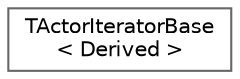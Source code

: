digraph "Graphical Class Hierarchy"
{
 // INTERACTIVE_SVG=YES
 // LATEX_PDF_SIZE
  bgcolor="transparent";
  edge [fontname=Helvetica,fontsize=10,labelfontname=Helvetica,labelfontsize=10];
  node [fontname=Helvetica,fontsize=10,shape=box,height=0.2,width=0.4];
  rankdir="LR";
  Node0 [id="Node000000",label="TActorIteratorBase\l\< Derived \>",height=0.2,width=0.4,color="grey40", fillcolor="white", style="filled",URL="$d4/d8b/classTActorIteratorBase.html",tooltip="Template class used to filter actors by certain characteristics."];
}
